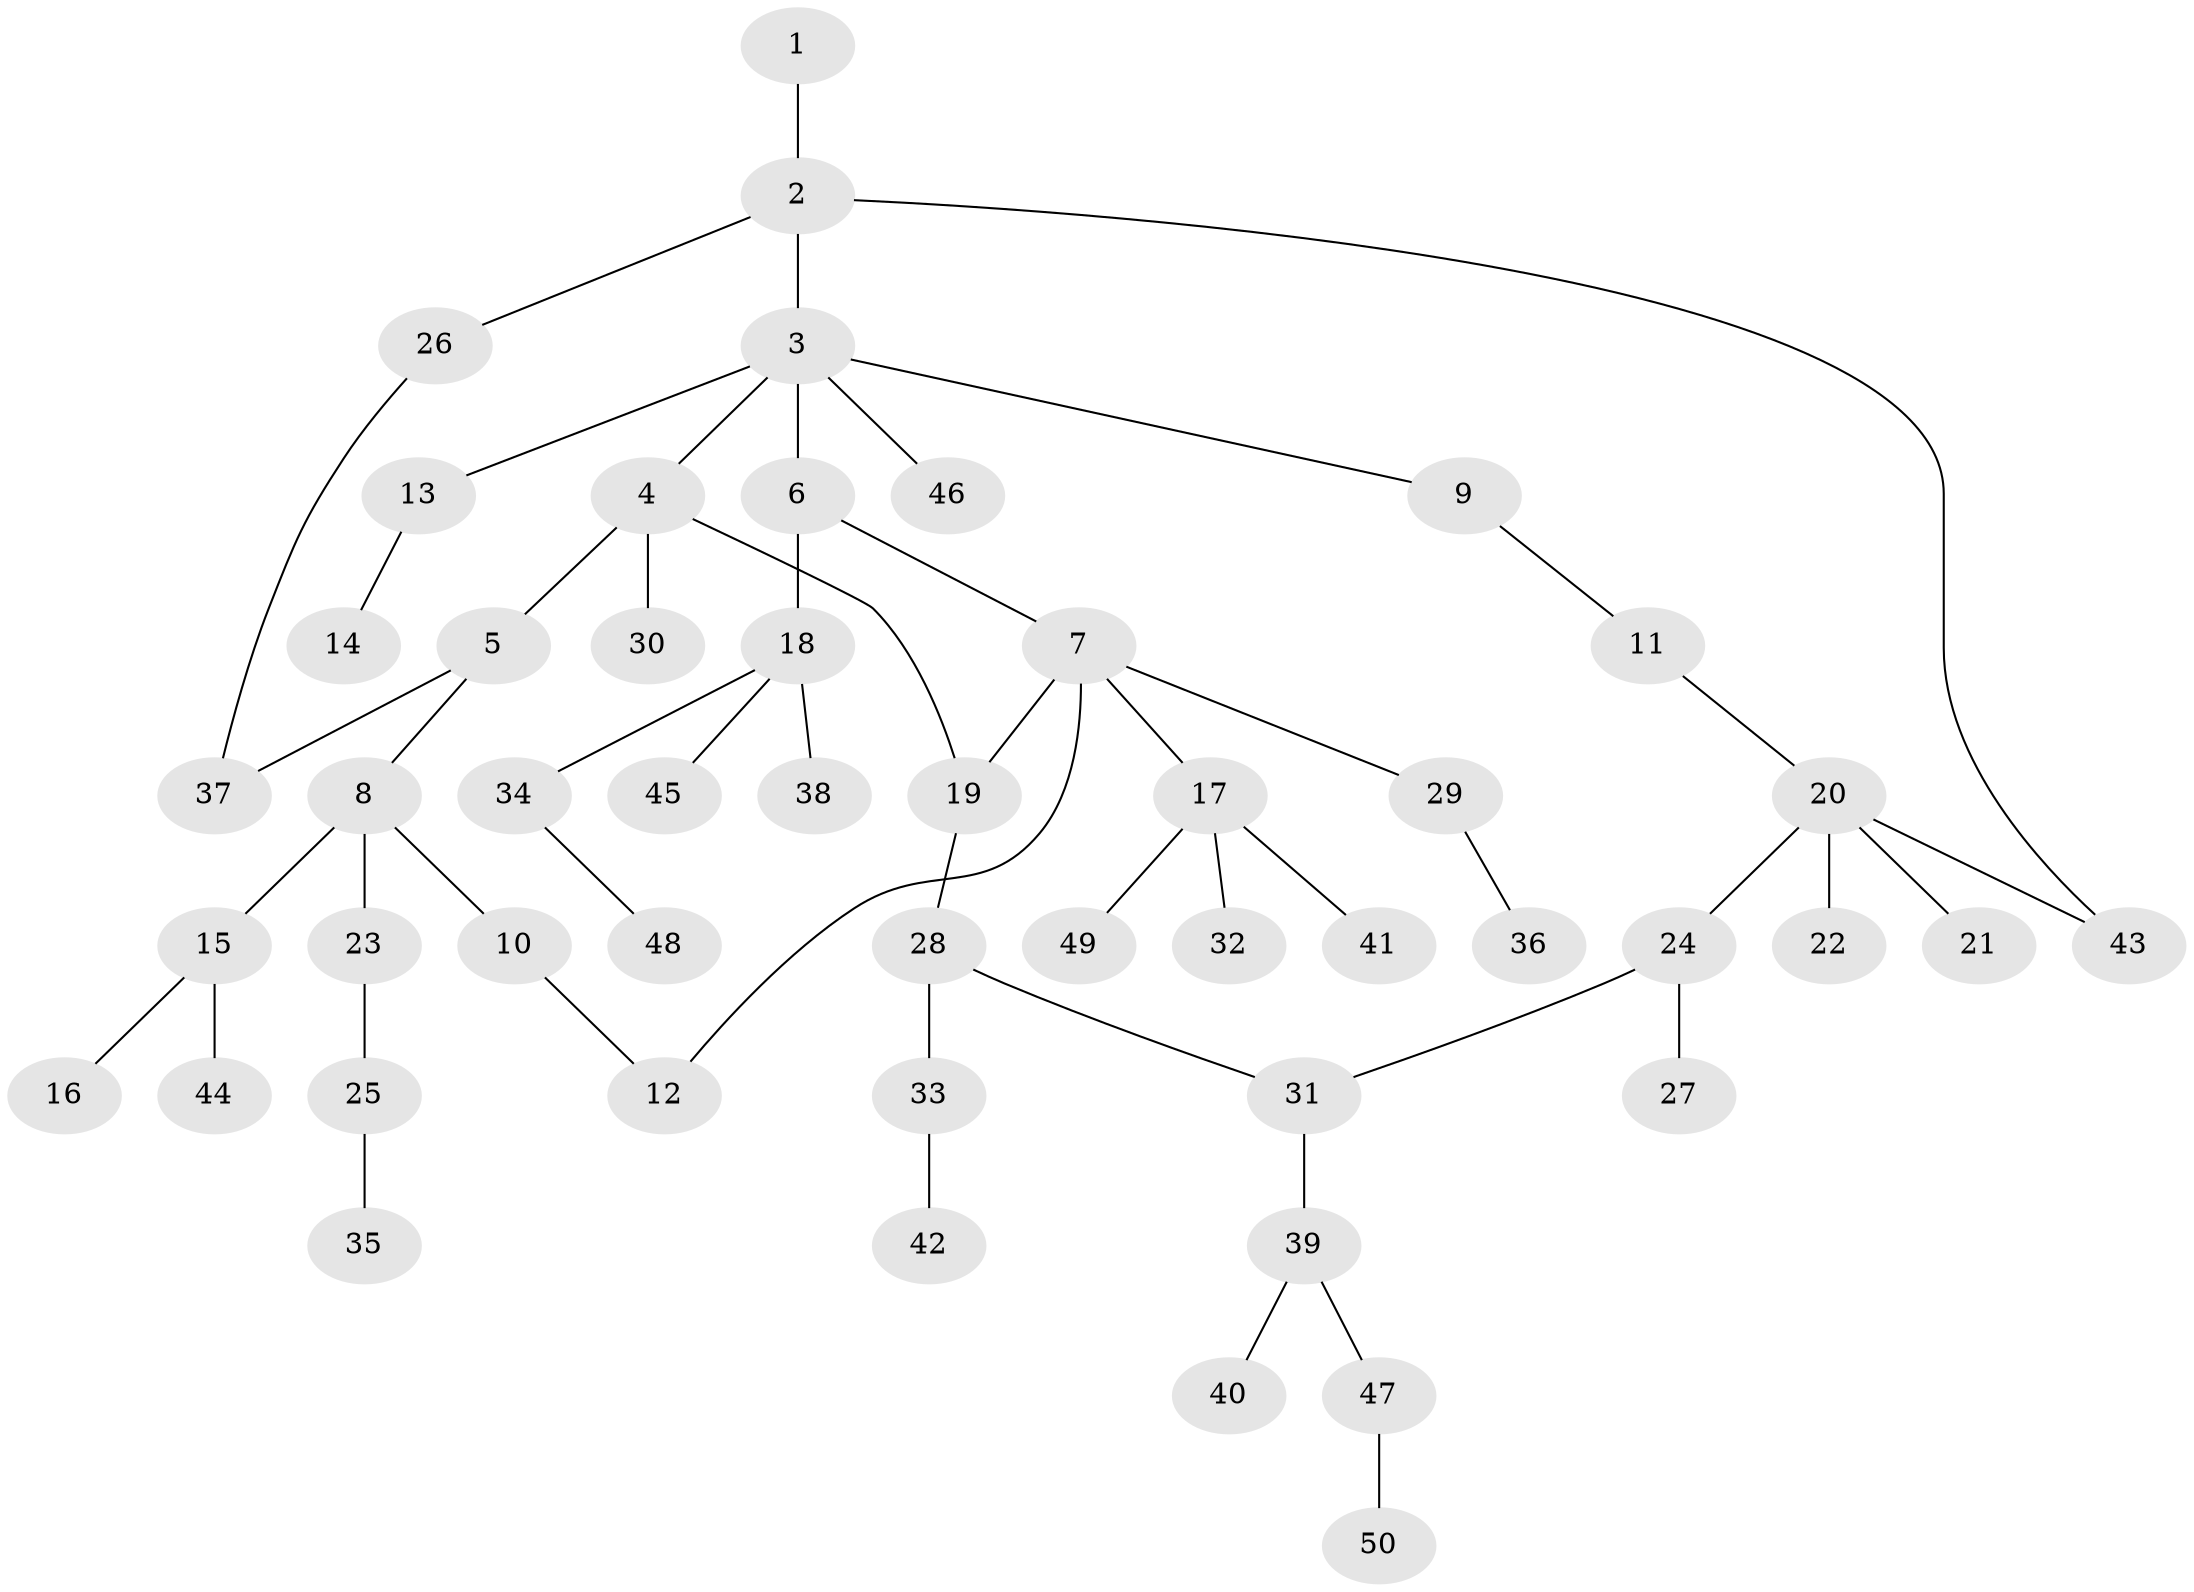// coarse degree distribution, {1: 0.32, 4: 0.16, 5: 0.04, 3: 0.2, 2: 0.28}
// Generated by graph-tools (version 1.1) at 2025/17/03/04/25 18:17:03]
// undirected, 50 vertices, 54 edges
graph export_dot {
graph [start="1"]
  node [color=gray90,style=filled];
  1;
  2;
  3;
  4;
  5;
  6;
  7;
  8;
  9;
  10;
  11;
  12;
  13;
  14;
  15;
  16;
  17;
  18;
  19;
  20;
  21;
  22;
  23;
  24;
  25;
  26;
  27;
  28;
  29;
  30;
  31;
  32;
  33;
  34;
  35;
  36;
  37;
  38;
  39;
  40;
  41;
  42;
  43;
  44;
  45;
  46;
  47;
  48;
  49;
  50;
  1 -- 2;
  2 -- 3;
  2 -- 26;
  2 -- 43;
  3 -- 4;
  3 -- 6;
  3 -- 9;
  3 -- 13;
  3 -- 46;
  4 -- 5;
  4 -- 19;
  4 -- 30;
  5 -- 8;
  5 -- 37;
  6 -- 7;
  6 -- 18;
  7 -- 17;
  7 -- 29;
  7 -- 12;
  7 -- 19;
  8 -- 10;
  8 -- 15;
  8 -- 23;
  9 -- 11;
  10 -- 12;
  11 -- 20;
  13 -- 14;
  15 -- 16;
  15 -- 44;
  17 -- 32;
  17 -- 41;
  17 -- 49;
  18 -- 34;
  18 -- 38;
  18 -- 45;
  19 -- 28;
  20 -- 21;
  20 -- 22;
  20 -- 24;
  20 -- 43;
  23 -- 25;
  24 -- 27;
  24 -- 31;
  25 -- 35;
  26 -- 37;
  28 -- 31;
  28 -- 33;
  29 -- 36;
  31 -- 39;
  33 -- 42;
  34 -- 48;
  39 -- 40;
  39 -- 47;
  47 -- 50;
}

